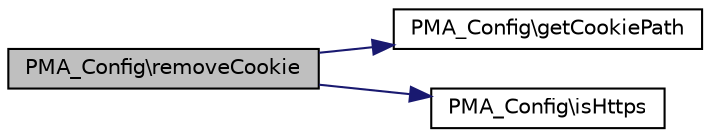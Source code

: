 digraph G
{
  edge [fontname="Helvetica",fontsize="10",labelfontname="Helvetica",labelfontsize="10"];
  node [fontname="Helvetica",fontsize="10",shape=record];
  rankdir="LR";
  Node1 [label="PMA_Config\\removeCookie",height=0.2,width=0.4,color="black", fillcolor="grey75", style="filled" fontcolor="black"];
  Node1 -> Node2 [color="midnightblue",fontsize="10",style="solid",fontname="Helvetica"];
  Node2 [label="PMA_Config\\getCookiePath",height=0.2,width=0.4,color="black", fillcolor="white", style="filled",URL="$classPMA__Config.html#acee67e5b432a7b71ce59d83a4647fd3a",tooltip="Get cookie path."];
  Node1 -> Node3 [color="midnightblue",fontsize="10",style="solid",fontname="Helvetica"];
  Node3 [label="PMA_Config\\isHttps",height=0.2,width=0.4,color="black", fillcolor="white", style="filled",URL="$classPMA__Config.html#a1fb16079658621c9cc370dbb10d84eb3",tooltip="Checks if protocol is https."];
}
